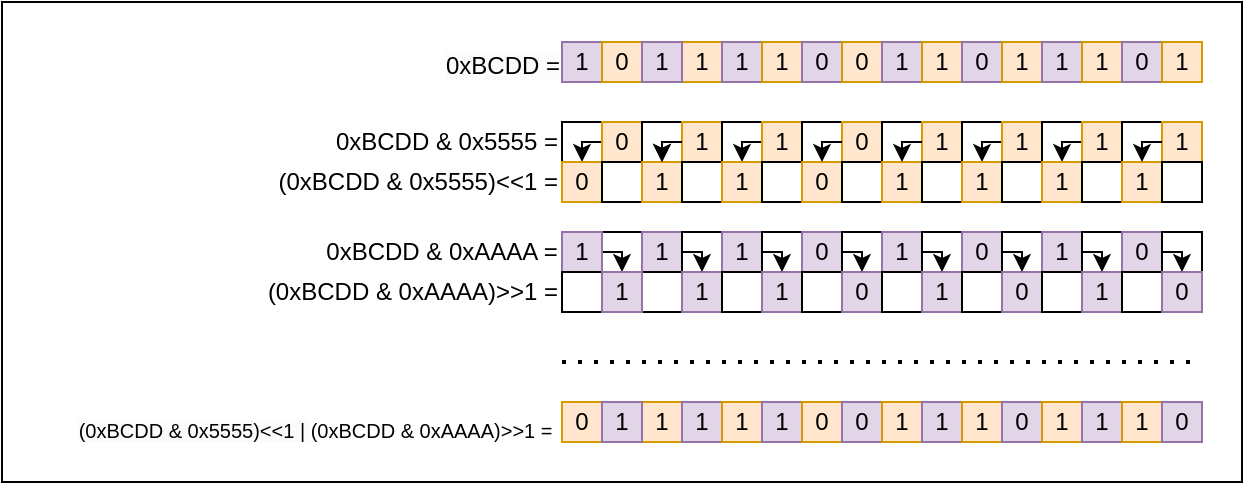<mxfile version="20.8.16" type="device"><diagram name="Page-1" id="UBskbk6JSybQqDdYvC6F"><mxGraphModel dx="2261" dy="854" grid="1" gridSize="10" guides="1" tooltips="1" connect="1" arrows="1" fold="1" page="1" pageScale="1" pageWidth="827" pageHeight="1169" math="0" shadow="0"><root><mxCell id="0"/><mxCell id="1" parent="0"/><mxCell id="e23f8qLwYRYwRgbZ7vge-273" value="" style="rounded=0;whiteSpace=wrap;html=1;strokeWidth=1;fontSize=10;fillColor=default;" vertex="1" parent="1"><mxGeometry x="-40" y="120" width="620" height="240" as="geometry"/></mxCell><mxCell id="e23f8qLwYRYwRgbZ7vge-68" value="" style="rounded=0;whiteSpace=wrap;html=1;" vertex="1" parent="1"><mxGeometry x="240" y="180" width="20" height="20" as="geometry"/></mxCell><mxCell id="e23f8qLwYRYwRgbZ7vge-182" style="edgeStyle=orthogonalEdgeStyle;rounded=0;orthogonalLoop=1;jettySize=auto;html=1;exitX=0;exitY=0.5;exitDx=0;exitDy=0;entryX=0.5;entryY=1;entryDx=0;entryDy=0;" edge="1" parent="1" source="e23f8qLwYRYwRgbZ7vge-69" target="e23f8qLwYRYwRgbZ7vge-68"><mxGeometry relative="1" as="geometry"/></mxCell><mxCell id="e23f8qLwYRYwRgbZ7vge-69" value="0" style="rounded=0;whiteSpace=wrap;html=1;fillColor=#ffe6cc;strokeColor=#d79b00;" vertex="1" parent="1"><mxGeometry x="260" y="180" width="20" height="20" as="geometry"/></mxCell><mxCell id="e23f8qLwYRYwRgbZ7vge-70" value="" style="rounded=0;whiteSpace=wrap;html=1;" vertex="1" parent="1"><mxGeometry x="280" y="180" width="20" height="20" as="geometry"/></mxCell><mxCell id="e23f8qLwYRYwRgbZ7vge-71" value="1" style="rounded=0;whiteSpace=wrap;html=1;fillColor=#ffe6cc;strokeColor=#d79b00;" vertex="1" parent="1"><mxGeometry x="300" y="180" width="20" height="20" as="geometry"/></mxCell><mxCell id="e23f8qLwYRYwRgbZ7vge-72" value="" style="rounded=0;whiteSpace=wrap;html=1;" vertex="1" parent="1"><mxGeometry x="320" y="180" width="20" height="20" as="geometry"/></mxCell><mxCell id="e23f8qLwYRYwRgbZ7vge-183" style="edgeStyle=orthogonalEdgeStyle;rounded=0;orthogonalLoop=1;jettySize=auto;html=1;exitX=0;exitY=0.5;exitDx=0;exitDy=0;entryX=0.5;entryY=1;entryDx=0;entryDy=0;" edge="1" parent="1" source="e23f8qLwYRYwRgbZ7vge-73" target="e23f8qLwYRYwRgbZ7vge-72"><mxGeometry relative="1" as="geometry"/></mxCell><mxCell id="e23f8qLwYRYwRgbZ7vge-73" value="1" style="rounded=0;whiteSpace=wrap;html=1;fillColor=#ffe6cc;strokeColor=#d79b00;" vertex="1" parent="1"><mxGeometry x="340" y="180" width="20" height="20" as="geometry"/></mxCell><mxCell id="e23f8qLwYRYwRgbZ7vge-74" value="" style="rounded=0;whiteSpace=wrap;html=1;" vertex="1" parent="1"><mxGeometry x="360" y="180" width="20" height="20" as="geometry"/></mxCell><mxCell id="e23f8qLwYRYwRgbZ7vge-75" value="0" style="rounded=0;whiteSpace=wrap;html=1;fillColor=#ffe6cc;strokeColor=#d79b00;" vertex="1" parent="1"><mxGeometry x="380" y="180" width="20" height="20" as="geometry"/></mxCell><mxCell id="e23f8qLwYRYwRgbZ7vge-76" value="" style="rounded=0;whiteSpace=wrap;html=1;" vertex="1" parent="1"><mxGeometry x="400" y="180" width="20" height="20" as="geometry"/></mxCell><mxCell id="e23f8qLwYRYwRgbZ7vge-77" value="1" style="rounded=0;whiteSpace=wrap;html=1;fillColor=#ffe6cc;strokeColor=#d79b00;" vertex="1" parent="1"><mxGeometry x="420" y="180" width="20" height="20" as="geometry"/></mxCell><mxCell id="e23f8qLwYRYwRgbZ7vge-78" value="" style="rounded=0;whiteSpace=wrap;html=1;" vertex="1" parent="1"><mxGeometry x="440" y="180" width="20" height="20" as="geometry"/></mxCell><mxCell id="e23f8qLwYRYwRgbZ7vge-186" style="edgeStyle=orthogonalEdgeStyle;rounded=0;orthogonalLoop=1;jettySize=auto;html=1;exitX=0;exitY=0.5;exitDx=0;exitDy=0;entryX=0.5;entryY=1;entryDx=0;entryDy=0;" edge="1" parent="1" source="e23f8qLwYRYwRgbZ7vge-79" target="e23f8qLwYRYwRgbZ7vge-78"><mxGeometry relative="1" as="geometry"/></mxCell><mxCell id="e23f8qLwYRYwRgbZ7vge-79" value="1" style="rounded=0;whiteSpace=wrap;html=1;fillColor=#ffe6cc;strokeColor=#d79b00;" vertex="1" parent="1"><mxGeometry x="460" y="180" width="20" height="20" as="geometry"/></mxCell><mxCell id="e23f8qLwYRYwRgbZ7vge-80" value="" style="rounded=0;whiteSpace=wrap;html=1;" vertex="1" parent="1"><mxGeometry x="480" y="180" width="20" height="20" as="geometry"/></mxCell><mxCell id="e23f8qLwYRYwRgbZ7vge-187" style="edgeStyle=orthogonalEdgeStyle;rounded=0;orthogonalLoop=1;jettySize=auto;html=1;exitX=0;exitY=0.5;exitDx=0;exitDy=0;entryX=0.5;entryY=1;entryDx=0;entryDy=0;" edge="1" parent="1" source="e23f8qLwYRYwRgbZ7vge-81" target="e23f8qLwYRYwRgbZ7vge-80"><mxGeometry relative="1" as="geometry"/></mxCell><mxCell id="e23f8qLwYRYwRgbZ7vge-81" value="1" style="rounded=0;whiteSpace=wrap;html=1;fillColor=#ffe6cc;strokeColor=#d79b00;" vertex="1" parent="1"><mxGeometry x="500" y="180" width="20" height="20" as="geometry"/></mxCell><mxCell id="e23f8qLwYRYwRgbZ7vge-82" value="" style="rounded=0;whiteSpace=wrap;html=1;" vertex="1" parent="1"><mxGeometry x="520" y="180" width="20" height="20" as="geometry"/></mxCell><mxCell id="e23f8qLwYRYwRgbZ7vge-83" value="1" style="rounded=0;whiteSpace=wrap;html=1;fillColor=#ffe6cc;strokeColor=#d79b00;" vertex="1" parent="1"><mxGeometry x="540" y="180" width="20" height="20" as="geometry"/></mxCell><mxCell id="e23f8qLwYRYwRgbZ7vge-101" value="" style="rounded=0;whiteSpace=wrap;html=1;" vertex="1" parent="1"><mxGeometry x="260" y="235" width="20" height="20" as="geometry"/></mxCell><mxCell id="e23f8qLwYRYwRgbZ7vge-102" value="1" style="rounded=0;whiteSpace=wrap;html=1;fillColor=#e1d5e7;strokeColor=#9673a6;" vertex="1" parent="1"><mxGeometry x="280" y="235" width="20" height="20" as="geometry"/></mxCell><mxCell id="e23f8qLwYRYwRgbZ7vge-103" value="" style="rounded=0;whiteSpace=wrap;html=1;" vertex="1" parent="1"><mxGeometry x="300" y="235" width="20" height="20" as="geometry"/></mxCell><mxCell id="e23f8qLwYRYwRgbZ7vge-104" value="1" style="rounded=0;whiteSpace=wrap;html=1;fillColor=#e1d5e7;strokeColor=#9673a6;" vertex="1" parent="1"><mxGeometry x="320" y="235" width="20" height="20" as="geometry"/></mxCell><mxCell id="e23f8qLwYRYwRgbZ7vge-105" value="" style="rounded=0;whiteSpace=wrap;html=1;" vertex="1" parent="1"><mxGeometry x="340" y="235" width="20" height="20" as="geometry"/></mxCell><mxCell id="e23f8qLwYRYwRgbZ7vge-106" value="0" style="rounded=0;whiteSpace=wrap;html=1;fillColor=#e1d5e7;strokeColor=#9673a6;" vertex="1" parent="1"><mxGeometry x="360" y="235" width="20" height="20" as="geometry"/></mxCell><mxCell id="e23f8qLwYRYwRgbZ7vge-107" value="" style="rounded=0;whiteSpace=wrap;html=1;" vertex="1" parent="1"><mxGeometry x="380" y="235" width="20" height="20" as="geometry"/></mxCell><mxCell id="e23f8qLwYRYwRgbZ7vge-108" value="1" style="rounded=0;whiteSpace=wrap;html=1;fillColor=#e1d5e7;strokeColor=#9673a6;" vertex="1" parent="1"><mxGeometry x="400" y="235" width="20" height="20" as="geometry"/></mxCell><mxCell id="e23f8qLwYRYwRgbZ7vge-109" value="" style="rounded=0;whiteSpace=wrap;html=1;" vertex="1" parent="1"><mxGeometry x="420" y="235" width="20" height="20" as="geometry"/></mxCell><mxCell id="e23f8qLwYRYwRgbZ7vge-194" style="edgeStyle=orthogonalEdgeStyle;rounded=0;orthogonalLoop=1;jettySize=auto;html=1;exitX=1;exitY=0.5;exitDx=0;exitDy=0;entryX=0.5;entryY=1;entryDx=0;entryDy=0;" edge="1" parent="1" source="e23f8qLwYRYwRgbZ7vge-110" target="e23f8qLwYRYwRgbZ7vge-111"><mxGeometry relative="1" as="geometry"/></mxCell><mxCell id="e23f8qLwYRYwRgbZ7vge-110" value="0" style="rounded=0;whiteSpace=wrap;html=1;fillColor=#e1d5e7;strokeColor=#9673a6;" vertex="1" parent="1"><mxGeometry x="440" y="235" width="20" height="20" as="geometry"/></mxCell><mxCell id="e23f8qLwYRYwRgbZ7vge-111" value="" style="rounded=0;whiteSpace=wrap;html=1;" vertex="1" parent="1"><mxGeometry x="460" y="235" width="20" height="20" as="geometry"/></mxCell><mxCell id="e23f8qLwYRYwRgbZ7vge-195" style="edgeStyle=orthogonalEdgeStyle;rounded=0;orthogonalLoop=1;jettySize=auto;html=1;exitX=1;exitY=0.5;exitDx=0;exitDy=0;entryX=0.5;entryY=1;entryDx=0;entryDy=0;" edge="1" parent="1" source="e23f8qLwYRYwRgbZ7vge-112" target="e23f8qLwYRYwRgbZ7vge-113"><mxGeometry relative="1" as="geometry"/></mxCell><mxCell id="e23f8qLwYRYwRgbZ7vge-112" value="1" style="rounded=0;whiteSpace=wrap;html=1;fillColor=#e1d5e7;strokeColor=#9673a6;" vertex="1" parent="1"><mxGeometry x="480" y="235" width="20" height="20" as="geometry"/></mxCell><mxCell id="e23f8qLwYRYwRgbZ7vge-113" value="" style="rounded=0;whiteSpace=wrap;html=1;" vertex="1" parent="1"><mxGeometry x="500" y="235" width="20" height="20" as="geometry"/></mxCell><mxCell id="e23f8qLwYRYwRgbZ7vge-198" style="edgeStyle=orthogonalEdgeStyle;rounded=0;orthogonalLoop=1;jettySize=auto;html=1;exitX=1;exitY=0.5;exitDx=0;exitDy=0;entryX=0.5;entryY=1;entryDx=0;entryDy=0;" edge="1" parent="1" source="e23f8qLwYRYwRgbZ7vge-114" target="e23f8qLwYRYwRgbZ7vge-115"><mxGeometry relative="1" as="geometry"/></mxCell><mxCell id="e23f8qLwYRYwRgbZ7vge-114" value="0" style="rounded=0;whiteSpace=wrap;html=1;fillColor=#e1d5e7;strokeColor=#9673a6;" vertex="1" parent="1"><mxGeometry x="520" y="235" width="20" height="20" as="geometry"/></mxCell><mxCell id="e23f8qLwYRYwRgbZ7vge-115" value="" style="rounded=0;whiteSpace=wrap;html=1;" vertex="1" parent="1"><mxGeometry x="540" y="235" width="20" height="20" as="geometry"/></mxCell><mxCell id="e23f8qLwYRYwRgbZ7vge-189" style="edgeStyle=orthogonalEdgeStyle;rounded=0;orthogonalLoop=1;jettySize=auto;html=1;exitX=1;exitY=0.5;exitDx=0;exitDy=0;entryX=0.5;entryY=1;entryDx=0;entryDy=0;" edge="1" parent="1" source="e23f8qLwYRYwRgbZ7vge-117" target="e23f8qLwYRYwRgbZ7vge-101"><mxGeometry relative="1" as="geometry"/></mxCell><mxCell id="e23f8qLwYRYwRgbZ7vge-117" value="1" style="rounded=0;whiteSpace=wrap;html=1;fillColor=#e1d5e7;strokeColor=#9673a6;" vertex="1" parent="1"><mxGeometry x="240" y="235" width="20" height="20" as="geometry"/></mxCell><mxCell id="e23f8qLwYRYwRgbZ7vge-121" value="0xBCDD &amp;amp; 0x5555 =" style="text;html=1;strokeColor=none;fillColor=none;align=right;verticalAlign=middle;whiteSpace=wrap;rounded=0;" vertex="1" parent="1"><mxGeometry x="120" y="175" width="120" height="30" as="geometry"/></mxCell><mxCell id="e23f8qLwYRYwRgbZ7vge-122" value="0xBCDD &amp;amp; 0xAAAA =" style="text;html=1;strokeColor=none;fillColor=none;align=center;verticalAlign=middle;whiteSpace=wrap;rounded=0;" vertex="1" parent="1"><mxGeometry x="120" y="230" width="120" height="30" as="geometry"/></mxCell><mxCell id="e23f8qLwYRYwRgbZ7vge-143" value="0" style="rounded=0;whiteSpace=wrap;html=1;fillColor=#ffe6cc;strokeColor=#d79b00;" vertex="1" parent="1"><mxGeometry x="240" y="200" width="20" height="20" as="geometry"/></mxCell><mxCell id="e23f8qLwYRYwRgbZ7vge-144" value="" style="rounded=0;whiteSpace=wrap;html=1;" vertex="1" parent="1"><mxGeometry x="260" y="200" width="20" height="20" as="geometry"/></mxCell><mxCell id="e23f8qLwYRYwRgbZ7vge-145" value="1" style="rounded=0;whiteSpace=wrap;html=1;fillColor=#ffe6cc;strokeColor=#d79b00;" vertex="1" parent="1"><mxGeometry x="280" y="200" width="20" height="20" as="geometry"/></mxCell><mxCell id="e23f8qLwYRYwRgbZ7vge-146" value="" style="rounded=0;whiteSpace=wrap;html=1;" vertex="1" parent="1"><mxGeometry x="300" y="200" width="20" height="20" as="geometry"/></mxCell><mxCell id="e23f8qLwYRYwRgbZ7vge-147" value="1" style="rounded=0;whiteSpace=wrap;html=1;fillColor=#ffe6cc;strokeColor=#d79b00;" vertex="1" parent="1"><mxGeometry x="320" y="200" width="20" height="20" as="geometry"/></mxCell><mxCell id="e23f8qLwYRYwRgbZ7vge-148" value="" style="rounded=0;whiteSpace=wrap;html=1;" vertex="1" parent="1"><mxGeometry x="340" y="200" width="20" height="20" as="geometry"/></mxCell><mxCell id="e23f8qLwYRYwRgbZ7vge-149" value="0" style="rounded=0;whiteSpace=wrap;html=1;fillColor=#ffe6cc;strokeColor=#d79b00;" vertex="1" parent="1"><mxGeometry x="360" y="200" width="20" height="20" as="geometry"/></mxCell><mxCell id="e23f8qLwYRYwRgbZ7vge-150" value="" style="rounded=0;whiteSpace=wrap;html=1;" vertex="1" parent="1"><mxGeometry x="380" y="200" width="20" height="20" as="geometry"/></mxCell><mxCell id="e23f8qLwYRYwRgbZ7vge-151" value="1" style="rounded=0;whiteSpace=wrap;html=1;fillColor=#ffe6cc;strokeColor=#d79b00;" vertex="1" parent="1"><mxGeometry x="400" y="200" width="20" height="20" as="geometry"/></mxCell><mxCell id="e23f8qLwYRYwRgbZ7vge-152" value="" style="rounded=0;whiteSpace=wrap;html=1;" vertex="1" parent="1"><mxGeometry x="420" y="200" width="20" height="20" as="geometry"/></mxCell><mxCell id="e23f8qLwYRYwRgbZ7vge-153" value="1" style="rounded=0;whiteSpace=wrap;html=1;fillColor=#ffe6cc;strokeColor=#d79b00;" vertex="1" parent="1"><mxGeometry x="440" y="200" width="20" height="20" as="geometry"/></mxCell><mxCell id="e23f8qLwYRYwRgbZ7vge-154" value="" style="rounded=0;whiteSpace=wrap;html=1;" vertex="1" parent="1"><mxGeometry x="460" y="200" width="20" height="20" as="geometry"/></mxCell><mxCell id="e23f8qLwYRYwRgbZ7vge-155" value="1" style="rounded=0;whiteSpace=wrap;html=1;fillColor=#ffe6cc;strokeColor=#d79b00;" vertex="1" parent="1"><mxGeometry x="480" y="200" width="20" height="20" as="geometry"/></mxCell><mxCell id="e23f8qLwYRYwRgbZ7vge-156" value="" style="rounded=0;whiteSpace=wrap;html=1;" vertex="1" parent="1"><mxGeometry x="500" y="200" width="20" height="20" as="geometry"/></mxCell><mxCell id="e23f8qLwYRYwRgbZ7vge-157" value="1" style="rounded=0;whiteSpace=wrap;html=1;fillColor=#ffe6cc;strokeColor=#d79b00;" vertex="1" parent="1"><mxGeometry x="520" y="200" width="20" height="20" as="geometry"/></mxCell><mxCell id="e23f8qLwYRYwRgbZ7vge-158" value="" style="rounded=0;whiteSpace=wrap;html=1;" vertex="1" parent="1"><mxGeometry x="540" y="200" width="20" height="20" as="geometry"/></mxCell><mxCell id="e23f8qLwYRYwRgbZ7vge-159" value="" style="rounded=0;whiteSpace=wrap;html=1;" vertex="1" parent="1"><mxGeometry x="280" y="255" width="20" height="20" as="geometry"/></mxCell><mxCell id="e23f8qLwYRYwRgbZ7vge-160" value="1" style="rounded=0;whiteSpace=wrap;html=1;fillColor=#e1d5e7;strokeColor=#9673a6;" vertex="1" parent="1"><mxGeometry x="300" y="255" width="20" height="20" as="geometry"/></mxCell><mxCell id="e23f8qLwYRYwRgbZ7vge-161" value="" style="rounded=0;whiteSpace=wrap;html=1;" vertex="1" parent="1"><mxGeometry x="320" y="255" width="20" height="20" as="geometry"/></mxCell><mxCell id="e23f8qLwYRYwRgbZ7vge-162" value="1" style="rounded=0;whiteSpace=wrap;html=1;fillColor=#e1d5e7;strokeColor=#9673a6;" vertex="1" parent="1"><mxGeometry x="340" y="255" width="20" height="20" as="geometry"/></mxCell><mxCell id="e23f8qLwYRYwRgbZ7vge-163" value="" style="rounded=0;whiteSpace=wrap;html=1;" vertex="1" parent="1"><mxGeometry x="360" y="255" width="20" height="20" as="geometry"/></mxCell><mxCell id="e23f8qLwYRYwRgbZ7vge-164" value="0" style="rounded=0;whiteSpace=wrap;html=1;fillColor=#e1d5e7;strokeColor=#9673a6;" vertex="1" parent="1"><mxGeometry x="380" y="255" width="20" height="20" as="geometry"/></mxCell><mxCell id="e23f8qLwYRYwRgbZ7vge-165" value="" style="rounded=0;whiteSpace=wrap;html=1;" vertex="1" parent="1"><mxGeometry x="400" y="255" width="20" height="20" as="geometry"/></mxCell><mxCell id="e23f8qLwYRYwRgbZ7vge-166" value="1" style="rounded=0;whiteSpace=wrap;html=1;fillColor=#e1d5e7;strokeColor=#9673a6;" vertex="1" parent="1"><mxGeometry x="420" y="255" width="20" height="20" as="geometry"/></mxCell><mxCell id="e23f8qLwYRYwRgbZ7vge-167" value="" style="rounded=0;whiteSpace=wrap;html=1;" vertex="1" parent="1"><mxGeometry x="440" y="255" width="20" height="20" as="geometry"/></mxCell><mxCell id="e23f8qLwYRYwRgbZ7vge-168" value="0" style="rounded=0;whiteSpace=wrap;html=1;fillColor=#e1d5e7;strokeColor=#9673a6;" vertex="1" parent="1"><mxGeometry x="460" y="255" width="20" height="20" as="geometry"/></mxCell><mxCell id="e23f8qLwYRYwRgbZ7vge-169" value="" style="rounded=0;whiteSpace=wrap;html=1;" vertex="1" parent="1"><mxGeometry x="480" y="255" width="20" height="20" as="geometry"/></mxCell><mxCell id="e23f8qLwYRYwRgbZ7vge-170" value="1" style="rounded=0;whiteSpace=wrap;html=1;fillColor=#e1d5e7;strokeColor=#9673a6;" vertex="1" parent="1"><mxGeometry x="500" y="255" width="20" height="20" as="geometry"/></mxCell><mxCell id="e23f8qLwYRYwRgbZ7vge-171" value="" style="rounded=0;whiteSpace=wrap;html=1;" vertex="1" parent="1"><mxGeometry x="520" y="255" width="20" height="20" as="geometry"/></mxCell><mxCell id="e23f8qLwYRYwRgbZ7vge-172" value="0" style="rounded=0;whiteSpace=wrap;html=1;fillColor=#e1d5e7;strokeColor=#9673a6;" vertex="1" parent="1"><mxGeometry x="540" y="255" width="20" height="20" as="geometry"/></mxCell><mxCell id="e23f8qLwYRYwRgbZ7vge-173" value="" style="rounded=0;whiteSpace=wrap;html=1;" vertex="1" parent="1"><mxGeometry x="240" y="255" width="20" height="20" as="geometry"/></mxCell><mxCell id="e23f8qLwYRYwRgbZ7vge-174" value="1" style="rounded=0;whiteSpace=wrap;html=1;fillColor=#e1d5e7;strokeColor=#9673a6;" vertex="1" parent="1"><mxGeometry x="260" y="255" width="20" height="20" as="geometry"/></mxCell><mxCell id="e23f8qLwYRYwRgbZ7vge-175" value="(0xBCDD &amp;amp; 0x5555)&amp;lt;&amp;lt;1 =" style="text;html=1;strokeColor=none;fillColor=none;align=right;verticalAlign=middle;whiteSpace=wrap;rounded=0;" vertex="1" parent="1"><mxGeometry x="90" y="195" width="150" height="30" as="geometry"/></mxCell><mxCell id="e23f8qLwYRYwRgbZ7vge-176" value="&lt;div style=&quot;&quot;&gt;&lt;span style=&quot;background-color: initial;&quot;&gt;(0xBCDD &amp;amp; 0xAAAA)&amp;gt;&amp;gt;1 =&lt;/span&gt;&lt;/div&gt;" style="text;html=1;strokeColor=none;fillColor=none;align=right;verticalAlign=middle;whiteSpace=wrap;rounded=0;" vertex="1" parent="1"><mxGeometry x="70" y="250" width="170" height="30" as="geometry"/></mxCell><mxCell id="e23f8qLwYRYwRgbZ7vge-178" style="edgeStyle=orthogonalEdgeStyle;rounded=0;orthogonalLoop=1;jettySize=auto;html=1;exitX=1;exitY=0.5;exitDx=0;exitDy=0;entryX=0.5;entryY=1;entryDx=0;entryDy=0;" edge="1" parent="1" source="e23f8qLwYRYwRgbZ7vge-70" target="e23f8qLwYRYwRgbZ7vge-70"><mxGeometry relative="1" as="geometry"/></mxCell><mxCell id="e23f8qLwYRYwRgbZ7vge-181" style="edgeStyle=orthogonalEdgeStyle;rounded=0;orthogonalLoop=1;jettySize=auto;html=1;exitX=1;exitY=0.5;exitDx=0;exitDy=0;entryX=0.5;entryY=1;entryDx=0;entryDy=0;" edge="1" parent="1" source="e23f8qLwYRYwRgbZ7vge-70" target="e23f8qLwYRYwRgbZ7vge-70"><mxGeometry relative="1" as="geometry"/></mxCell><mxCell id="e23f8qLwYRYwRgbZ7vge-184" style="edgeStyle=orthogonalEdgeStyle;rounded=0;orthogonalLoop=1;jettySize=auto;html=1;exitX=1;exitY=0.5;exitDx=0;exitDy=0;entryX=0.5;entryY=1;entryDx=0;entryDy=0;" edge="1" parent="1" source="e23f8qLwYRYwRgbZ7vge-74" target="e23f8qLwYRYwRgbZ7vge-74"><mxGeometry relative="1" as="geometry"/></mxCell><mxCell id="e23f8qLwYRYwRgbZ7vge-185" style="edgeStyle=orthogonalEdgeStyle;rounded=0;orthogonalLoop=1;jettySize=auto;html=1;exitX=1;exitY=0.5;exitDx=0;exitDy=0;entryX=0.5;entryY=1;entryDx=0;entryDy=0;" edge="1" parent="1" source="e23f8qLwYRYwRgbZ7vge-76" target="e23f8qLwYRYwRgbZ7vge-76"><mxGeometry relative="1" as="geometry"/></mxCell><mxCell id="e23f8qLwYRYwRgbZ7vge-188" style="edgeStyle=orthogonalEdgeStyle;rounded=0;orthogonalLoop=1;jettySize=auto;html=1;exitX=1;exitY=0.5;exitDx=0;exitDy=0;entryX=0.5;entryY=1;entryDx=0;entryDy=0;" edge="1" parent="1" source="e23f8qLwYRYwRgbZ7vge-82" target="e23f8qLwYRYwRgbZ7vge-82"><mxGeometry relative="1" as="geometry"/></mxCell><mxCell id="e23f8qLwYRYwRgbZ7vge-190" style="edgeStyle=orthogonalEdgeStyle;rounded=0;orthogonalLoop=1;jettySize=auto;html=1;exitX=0;exitY=0.5;exitDx=0;exitDy=0;entryX=0.5;entryY=1;entryDx=0;entryDy=0;" edge="1" parent="1" source="e23f8qLwYRYwRgbZ7vge-103" target="e23f8qLwYRYwRgbZ7vge-103"><mxGeometry relative="1" as="geometry"/></mxCell><mxCell id="e23f8qLwYRYwRgbZ7vge-191" style="edgeStyle=orthogonalEdgeStyle;rounded=0;orthogonalLoop=1;jettySize=auto;html=1;exitX=0;exitY=0.5;exitDx=0;exitDy=0;entryX=0.5;entryY=1;entryDx=0;entryDy=0;" edge="1" parent="1" source="e23f8qLwYRYwRgbZ7vge-105" target="e23f8qLwYRYwRgbZ7vge-105"><mxGeometry relative="1" as="geometry"/></mxCell><mxCell id="e23f8qLwYRYwRgbZ7vge-192" style="edgeStyle=orthogonalEdgeStyle;rounded=0;orthogonalLoop=1;jettySize=auto;html=1;exitX=0;exitY=0.5;exitDx=0;exitDy=0;entryX=0.5;entryY=1;entryDx=0;entryDy=0;" edge="1" parent="1" source="e23f8qLwYRYwRgbZ7vge-107" target="e23f8qLwYRYwRgbZ7vge-107"><mxGeometry relative="1" as="geometry"/></mxCell><mxCell id="e23f8qLwYRYwRgbZ7vge-193" style="edgeStyle=orthogonalEdgeStyle;rounded=0;orthogonalLoop=1;jettySize=auto;html=1;exitX=0;exitY=0.5;exitDx=0;exitDy=0;entryX=0.5;entryY=1;entryDx=0;entryDy=0;" edge="1" parent="1" source="e23f8qLwYRYwRgbZ7vge-109" target="e23f8qLwYRYwRgbZ7vge-109"><mxGeometry relative="1" as="geometry"/></mxCell><mxCell id="e23f8qLwYRYwRgbZ7vge-196" style="edgeStyle=orthogonalEdgeStyle;rounded=0;orthogonalLoop=1;jettySize=auto;html=1;exitX=0;exitY=0.5;exitDx=0;exitDy=0;entryX=0.5;entryY=1;entryDx=0;entryDy=0;" edge="1" parent="1" source="e23f8qLwYRYwRgbZ7vge-111" target="e23f8qLwYRYwRgbZ7vge-111"><mxGeometry relative="1" as="geometry"/></mxCell><mxCell id="e23f8qLwYRYwRgbZ7vge-197" style="edgeStyle=orthogonalEdgeStyle;rounded=0;orthogonalLoop=1;jettySize=auto;html=1;exitX=0;exitY=0.5;exitDx=0;exitDy=0;entryX=0.5;entryY=1;entryDx=0;entryDy=0;" edge="1" parent="1" source="e23f8qLwYRYwRgbZ7vge-113" target="e23f8qLwYRYwRgbZ7vge-113"><mxGeometry relative="1" as="geometry"/></mxCell><mxCell id="e23f8qLwYRYwRgbZ7vge-199" style="edgeStyle=orthogonalEdgeStyle;rounded=0;orthogonalLoop=1;jettySize=auto;html=1;exitX=0;exitY=0.5;exitDx=0;exitDy=0;entryX=0.5;entryY=1;entryDx=0;entryDy=0;" edge="1" parent="1" source="e23f8qLwYRYwRgbZ7vge-115" target="e23f8qLwYRYwRgbZ7vge-115"><mxGeometry relative="1" as="geometry"/></mxCell><mxCell id="e23f8qLwYRYwRgbZ7vge-200" value="" style="endArrow=none;dashed=1;html=1;dashPattern=1 3;strokeWidth=2;rounded=0;" edge="1" parent="1"><mxGeometry width="50" height="50" relative="1" as="geometry"><mxPoint x="240" y="300" as="sourcePoint"/><mxPoint x="560" y="300" as="targetPoint"/></mxGeometry></mxCell><mxCell id="e23f8qLwYRYwRgbZ7vge-230" value="1" style="rounded=0;whiteSpace=wrap;html=1;fillColor=#ffe6cc;strokeColor=#d79b00;" vertex="1" parent="1"><mxGeometry x="280" y="320" width="20" height="20" as="geometry"/></mxCell><mxCell id="e23f8qLwYRYwRgbZ7vge-231" value="1" style="rounded=0;whiteSpace=wrap;html=1;fillColor=#e1d5e7;strokeColor=#9673a6;" vertex="1" parent="1"><mxGeometry x="300" y="320" width="20" height="20" as="geometry"/></mxCell><mxCell id="e23f8qLwYRYwRgbZ7vge-232" value="1" style="rounded=0;whiteSpace=wrap;html=1;fillColor=#ffe6cc;strokeColor=#d79b00;" vertex="1" parent="1"><mxGeometry x="320" y="320" width="20" height="20" as="geometry"/></mxCell><mxCell id="e23f8qLwYRYwRgbZ7vge-233" value="1" style="rounded=0;whiteSpace=wrap;html=1;fillColor=#e1d5e7;strokeColor=#9673a6;" vertex="1" parent="1"><mxGeometry x="340" y="320" width="20" height="20" as="geometry"/></mxCell><mxCell id="e23f8qLwYRYwRgbZ7vge-234" value="0" style="rounded=0;whiteSpace=wrap;html=1;fillColor=#ffe6cc;strokeColor=#d79b00;" vertex="1" parent="1"><mxGeometry x="360" y="320" width="20" height="20" as="geometry"/></mxCell><mxCell id="e23f8qLwYRYwRgbZ7vge-235" value="0" style="rounded=0;whiteSpace=wrap;html=1;fillColor=#e1d5e7;strokeColor=#9673a6;" vertex="1" parent="1"><mxGeometry x="380" y="320" width="20" height="20" as="geometry"/></mxCell><mxCell id="e23f8qLwYRYwRgbZ7vge-236" value="1" style="rounded=0;whiteSpace=wrap;html=1;fillColor=#ffe6cc;strokeColor=#d79b00;" vertex="1" parent="1"><mxGeometry x="400" y="320" width="20" height="20" as="geometry"/></mxCell><mxCell id="e23f8qLwYRYwRgbZ7vge-237" value="1" style="rounded=0;whiteSpace=wrap;html=1;fillColor=#e1d5e7;strokeColor=#9673a6;" vertex="1" parent="1"><mxGeometry x="420" y="320" width="20" height="20" as="geometry"/></mxCell><mxCell id="e23f8qLwYRYwRgbZ7vge-238" value="1" style="rounded=0;whiteSpace=wrap;html=1;fillColor=#ffe6cc;strokeColor=#d79b00;" vertex="1" parent="1"><mxGeometry x="440" y="320" width="20" height="20" as="geometry"/></mxCell><mxCell id="e23f8qLwYRYwRgbZ7vge-239" value="0" style="rounded=0;whiteSpace=wrap;html=1;fillColor=#e1d5e7;strokeColor=#9673a6;" vertex="1" parent="1"><mxGeometry x="460" y="320" width="20" height="20" as="geometry"/></mxCell><mxCell id="e23f8qLwYRYwRgbZ7vge-240" value="1" style="rounded=0;whiteSpace=wrap;html=1;fillColor=#ffe6cc;strokeColor=#d79b00;" vertex="1" parent="1"><mxGeometry x="480" y="320" width="20" height="20" as="geometry"/></mxCell><mxCell id="e23f8qLwYRYwRgbZ7vge-241" value="1" style="rounded=0;whiteSpace=wrap;html=1;fillColor=#e1d5e7;strokeColor=#9673a6;" vertex="1" parent="1"><mxGeometry x="500" y="320" width="20" height="20" as="geometry"/></mxCell><mxCell id="e23f8qLwYRYwRgbZ7vge-242" value="1" style="rounded=0;whiteSpace=wrap;html=1;fillColor=#ffe6cc;strokeColor=#d79b00;" vertex="1" parent="1"><mxGeometry x="520" y="320" width="20" height="20" as="geometry"/></mxCell><mxCell id="e23f8qLwYRYwRgbZ7vge-243" value="0" style="rounded=0;whiteSpace=wrap;html=1;fillColor=#e1d5e7;strokeColor=#9673a6;" vertex="1" parent="1"><mxGeometry x="540" y="320" width="20" height="20" as="geometry"/></mxCell><mxCell id="e23f8qLwYRYwRgbZ7vge-244" value="0" style="rounded=0;whiteSpace=wrap;html=1;fillColor=#ffe6cc;strokeColor=#d79b00;" vertex="1" parent="1"><mxGeometry x="240" y="320" width="20" height="20" as="geometry"/></mxCell><mxCell id="e23f8qLwYRYwRgbZ7vge-245" value="1" style="rounded=0;whiteSpace=wrap;html=1;fillColor=#e1d5e7;strokeColor=#9673a6;" vertex="1" parent="1"><mxGeometry x="260" y="320" width="20" height="20" as="geometry"/></mxCell><mxCell id="e23f8qLwYRYwRgbZ7vge-253" value="1" style="rounded=0;whiteSpace=wrap;html=1;fillColor=#ffe6cc;strokeColor=#d79b00;" vertex="1" parent="1"><mxGeometry x="300" y="140" width="20" height="20" as="geometry"/></mxCell><mxCell id="e23f8qLwYRYwRgbZ7vge-254" value="1" style="rounded=0;whiteSpace=wrap;html=1;fillColor=#e1d5e7;strokeColor=#9673a6;" vertex="1" parent="1"><mxGeometry x="320" y="140" width="20" height="20" as="geometry"/></mxCell><mxCell id="e23f8qLwYRYwRgbZ7vge-255" value="1" style="rounded=0;whiteSpace=wrap;html=1;fillColor=#ffe6cc;strokeColor=#d79b00;" vertex="1" parent="1"><mxGeometry x="340" y="140" width="20" height="20" as="geometry"/></mxCell><mxCell id="e23f8qLwYRYwRgbZ7vge-256" value="0" style="rounded=0;whiteSpace=wrap;html=1;fillColor=#e1d5e7;strokeColor=#9673a6;" vertex="1" parent="1"><mxGeometry x="360" y="140" width="20" height="20" as="geometry"/></mxCell><mxCell id="e23f8qLwYRYwRgbZ7vge-257" value="0" style="rounded=0;whiteSpace=wrap;html=1;fillColor=#ffe6cc;strokeColor=#d79b00;" vertex="1" parent="1"><mxGeometry x="380" y="140" width="20" height="20" as="geometry"/></mxCell><mxCell id="e23f8qLwYRYwRgbZ7vge-258" value="1" style="rounded=0;whiteSpace=wrap;html=1;fillColor=#e1d5e7;strokeColor=#9673a6;" vertex="1" parent="1"><mxGeometry x="400" y="140" width="20" height="20" as="geometry"/></mxCell><mxCell id="e23f8qLwYRYwRgbZ7vge-259" value="1" style="rounded=0;whiteSpace=wrap;html=1;fillColor=#ffe6cc;strokeColor=#d79b00;" vertex="1" parent="1"><mxGeometry x="420" y="140" width="20" height="20" as="geometry"/></mxCell><mxCell id="e23f8qLwYRYwRgbZ7vge-260" value="0" style="rounded=0;whiteSpace=wrap;html=1;fillColor=#e1d5e7;strokeColor=#9673a6;" vertex="1" parent="1"><mxGeometry x="440" y="140" width="20" height="20" as="geometry"/></mxCell><mxCell id="e23f8qLwYRYwRgbZ7vge-261" value="1" style="rounded=0;whiteSpace=wrap;html=1;fillColor=#ffe6cc;strokeColor=#d79b00;" vertex="1" parent="1"><mxGeometry x="460" y="140" width="20" height="20" as="geometry"/></mxCell><mxCell id="e23f8qLwYRYwRgbZ7vge-262" value="1" style="rounded=0;whiteSpace=wrap;html=1;fillColor=#e1d5e7;strokeColor=#9673a6;" vertex="1" parent="1"><mxGeometry x="480" y="140" width="20" height="20" as="geometry"/></mxCell><mxCell id="e23f8qLwYRYwRgbZ7vge-263" value="1" style="rounded=0;whiteSpace=wrap;html=1;fillColor=#ffe6cc;strokeColor=#d79b00;" vertex="1" parent="1"><mxGeometry x="500" y="140" width="20" height="20" as="geometry"/></mxCell><mxCell id="e23f8qLwYRYwRgbZ7vge-264" value="0" style="rounded=0;whiteSpace=wrap;html=1;fillColor=#e1d5e7;strokeColor=#9673a6;" vertex="1" parent="1"><mxGeometry x="520" y="140" width="20" height="20" as="geometry"/></mxCell><mxCell id="e23f8qLwYRYwRgbZ7vge-265" value="1" style="rounded=0;whiteSpace=wrap;html=1;fillColor=#ffe6cc;strokeColor=#d79b00;" vertex="1" parent="1"><mxGeometry x="540" y="140" width="20" height="20" as="geometry"/></mxCell><mxCell id="e23f8qLwYRYwRgbZ7vge-266" value="1" style="rounded=0;whiteSpace=wrap;html=1;fillColor=#e1d5e7;strokeColor=#9673a6;" vertex="1" parent="1"><mxGeometry x="240" y="140" width="20" height="20" as="geometry"/></mxCell><mxCell id="e23f8qLwYRYwRgbZ7vge-267" value="0" style="rounded=0;whiteSpace=wrap;html=1;fillColor=#ffe6cc;strokeColor=#d79b00;" vertex="1" parent="1"><mxGeometry x="260" y="140" width="20" height="20" as="geometry"/></mxCell><mxCell id="e23f8qLwYRYwRgbZ7vge-268" value="1" style="rounded=0;whiteSpace=wrap;html=1;fillColor=#e1d5e7;strokeColor=#9673a6;" vertex="1" parent="1"><mxGeometry x="280" y="140" width="20" height="20" as="geometry"/></mxCell><mxCell id="e23f8qLwYRYwRgbZ7vge-269" value="&lt;span style=&quot;color: rgb(0, 0, 0); font-family: Helvetica; font-size: 12px; font-style: normal; font-variant-ligatures: normal; font-variant-caps: normal; font-weight: 400; letter-spacing: normal; orphans: 2; text-align: center; text-indent: 0px; text-transform: none; widows: 2; word-spacing: 0px; -webkit-text-stroke-width: 0px; background-color: rgb(251, 251, 251); text-decoration-thickness: initial; text-decoration-style: initial; text-decoration-color: initial; float: none; display: inline !important;&quot;&gt;0xBCDD =&lt;/span&gt;" style="text;whiteSpace=wrap;html=1;" vertex="1" parent="1"><mxGeometry x="180" y="137.5" width="60" height="25" as="geometry"/></mxCell><mxCell id="e23f8qLwYRYwRgbZ7vge-272" value="&lt;font style=&quot;font-size: 10px;&quot;&gt;&lt;span style=&quot;color: rgb(0, 0, 0); font-family: Helvetica; font-style: normal; font-variant-ligatures: normal; font-variant-caps: normal; font-weight: 400; letter-spacing: normal; orphans: 2; text-indent: 0px; text-transform: none; widows: 2; word-spacing: 0px; -webkit-text-stroke-width: 0px; background-color: rgb(251, 251, 251); text-decoration-thickness: initial; text-decoration-style: initial; text-decoration-color: initial; float: none; display: inline !important;&quot;&gt;(0xBCDD &amp;amp; 0x5555)&amp;lt;&amp;lt;1 |&amp;nbsp;&lt;/span&gt;(0xBCDD &amp;amp; 0xAAAA)&amp;gt;&amp;gt;1 =&amp;nbsp;&lt;/font&gt;" style="text;whiteSpace=wrap;html=1;align=right;" vertex="1" parent="1"><mxGeometry x="-10" y="320" width="250" height="20" as="geometry"/></mxCell></root></mxGraphModel></diagram></mxfile>